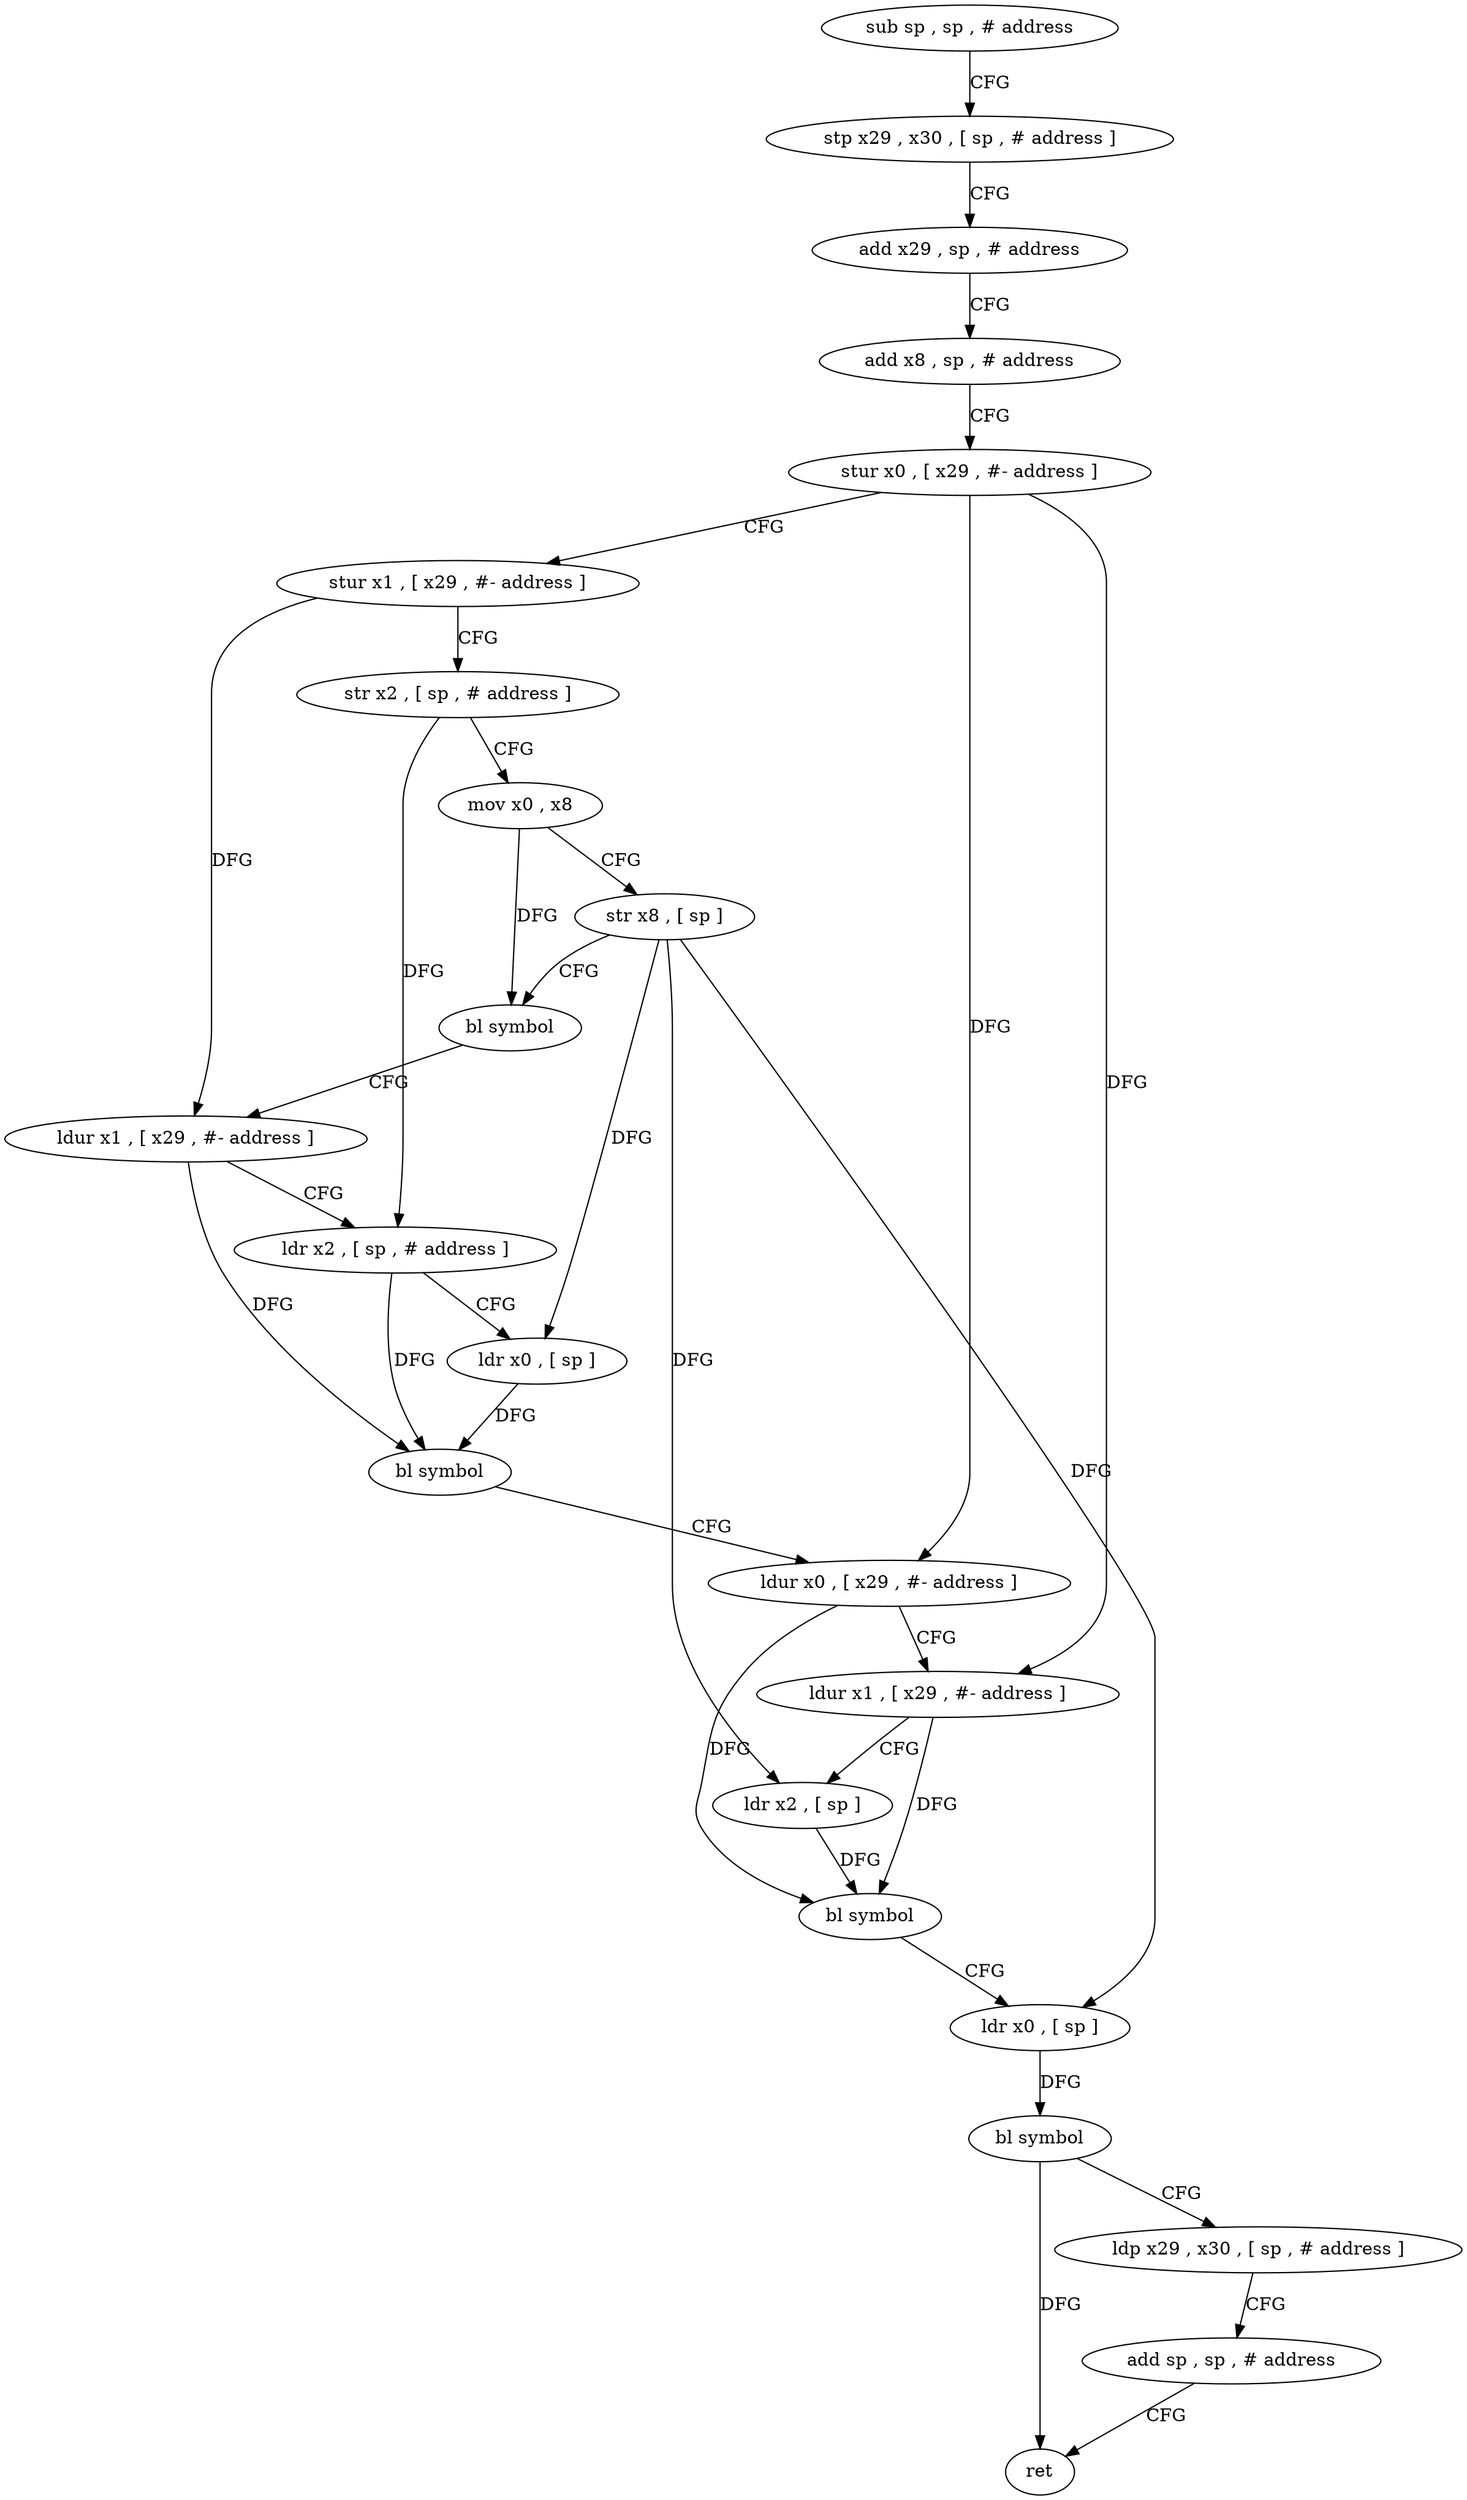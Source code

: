 digraph "func" {
"4252904" [label = "sub sp , sp , # address" ]
"4252908" [label = "stp x29 , x30 , [ sp , # address ]" ]
"4252912" [label = "add x29 , sp , # address" ]
"4252916" [label = "add x8 , sp , # address" ]
"4252920" [label = "stur x0 , [ x29 , #- address ]" ]
"4252924" [label = "stur x1 , [ x29 , #- address ]" ]
"4252928" [label = "str x2 , [ sp , # address ]" ]
"4252932" [label = "mov x0 , x8" ]
"4252936" [label = "str x8 , [ sp ]" ]
"4252940" [label = "bl symbol" ]
"4252944" [label = "ldur x1 , [ x29 , #- address ]" ]
"4252948" [label = "ldr x2 , [ sp , # address ]" ]
"4252952" [label = "ldr x0 , [ sp ]" ]
"4252956" [label = "bl symbol" ]
"4252960" [label = "ldur x0 , [ x29 , #- address ]" ]
"4252964" [label = "ldur x1 , [ x29 , #- address ]" ]
"4252968" [label = "ldr x2 , [ sp ]" ]
"4252972" [label = "bl symbol" ]
"4252976" [label = "ldr x0 , [ sp ]" ]
"4252980" [label = "bl symbol" ]
"4252984" [label = "ldp x29 , x30 , [ sp , # address ]" ]
"4252988" [label = "add sp , sp , # address" ]
"4252992" [label = "ret" ]
"4252904" -> "4252908" [ label = "CFG" ]
"4252908" -> "4252912" [ label = "CFG" ]
"4252912" -> "4252916" [ label = "CFG" ]
"4252916" -> "4252920" [ label = "CFG" ]
"4252920" -> "4252924" [ label = "CFG" ]
"4252920" -> "4252960" [ label = "DFG" ]
"4252920" -> "4252964" [ label = "DFG" ]
"4252924" -> "4252928" [ label = "CFG" ]
"4252924" -> "4252944" [ label = "DFG" ]
"4252928" -> "4252932" [ label = "CFG" ]
"4252928" -> "4252948" [ label = "DFG" ]
"4252932" -> "4252936" [ label = "CFG" ]
"4252932" -> "4252940" [ label = "DFG" ]
"4252936" -> "4252940" [ label = "CFG" ]
"4252936" -> "4252952" [ label = "DFG" ]
"4252936" -> "4252968" [ label = "DFG" ]
"4252936" -> "4252976" [ label = "DFG" ]
"4252940" -> "4252944" [ label = "CFG" ]
"4252944" -> "4252948" [ label = "CFG" ]
"4252944" -> "4252956" [ label = "DFG" ]
"4252948" -> "4252952" [ label = "CFG" ]
"4252948" -> "4252956" [ label = "DFG" ]
"4252952" -> "4252956" [ label = "DFG" ]
"4252956" -> "4252960" [ label = "CFG" ]
"4252960" -> "4252964" [ label = "CFG" ]
"4252960" -> "4252972" [ label = "DFG" ]
"4252964" -> "4252968" [ label = "CFG" ]
"4252964" -> "4252972" [ label = "DFG" ]
"4252968" -> "4252972" [ label = "DFG" ]
"4252972" -> "4252976" [ label = "CFG" ]
"4252976" -> "4252980" [ label = "DFG" ]
"4252980" -> "4252984" [ label = "CFG" ]
"4252980" -> "4252992" [ label = "DFG" ]
"4252984" -> "4252988" [ label = "CFG" ]
"4252988" -> "4252992" [ label = "CFG" ]
}
